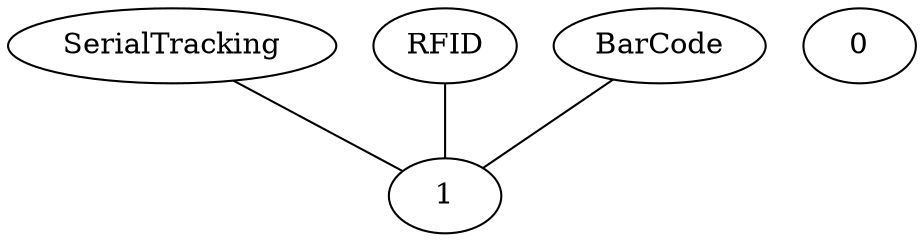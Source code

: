 graph G {
  SerialTracking;
  0;
  1;
  RFID;
  BarCode;
  SerialTracking -- 1;
  RFID -- 1;
  BarCode -- 1;
}
